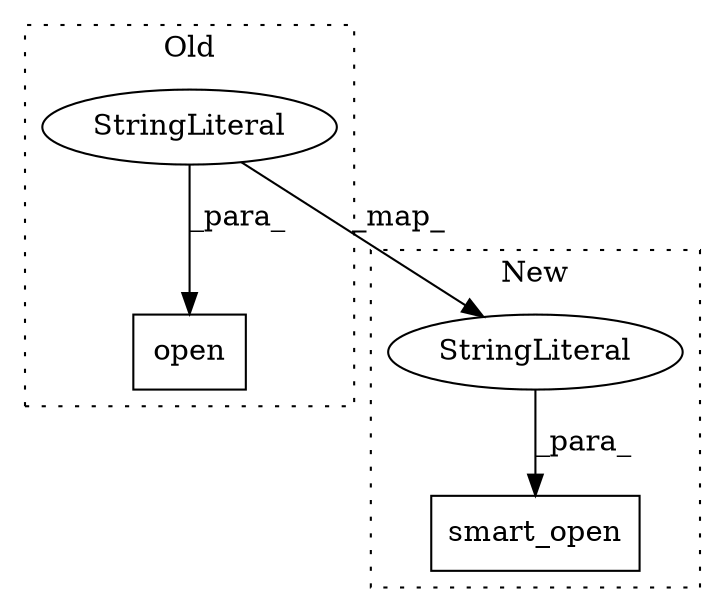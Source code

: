 digraph G {
subgraph cluster0 {
1 [label="open" a="32" s="3703,3717" l="5,1" shape="box"];
3 [label="StringLiteral" a="45" s="3714" l="3" shape="ellipse"];
label = "Old";
style="dotted";
}
subgraph cluster1 {
2 [label="smart_open" a="32" s="3926,3947" l="11,1" shape="box"];
4 [label="StringLiteral" a="45" s="3943" l="4" shape="ellipse"];
label = "New";
style="dotted";
}
3 -> 1 [label="_para_"];
3 -> 4 [label="_map_"];
4 -> 2 [label="_para_"];
}